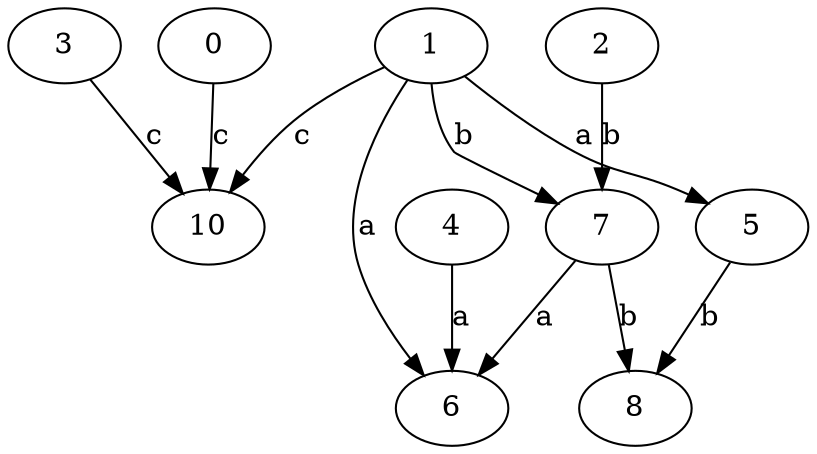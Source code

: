 strict digraph  {
3;
4;
0;
1;
5;
6;
7;
8;
2;
10;
3 -> 10  [label=c];
4 -> 6  [label=a];
0 -> 10  [label=c];
1 -> 5  [label=a];
1 -> 6  [label=a];
1 -> 7  [label=b];
1 -> 10  [label=c];
5 -> 8  [label=b];
7 -> 6  [label=a];
7 -> 8  [label=b];
2 -> 7  [label=b];
}
